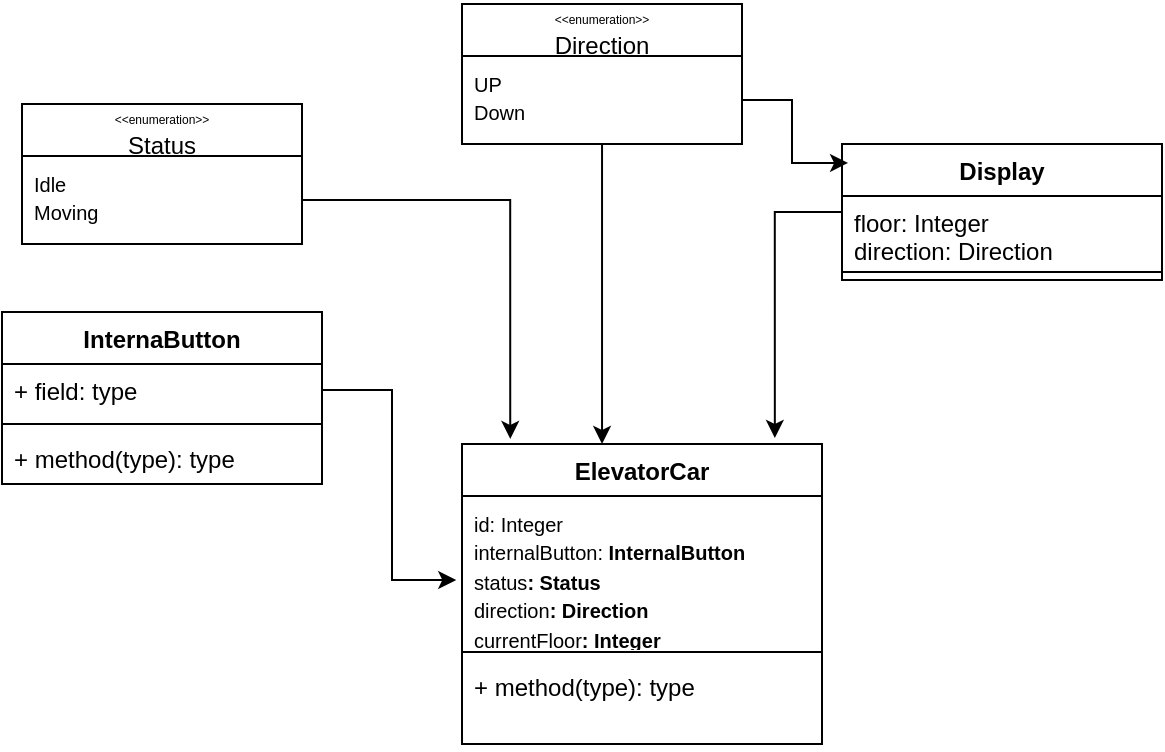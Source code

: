 <mxfile version="26.2.14">
  <diagram name="Page-1" id="6TltAOqpF7QTW61vlXQU">
    <mxGraphModel dx="485" dy="1412" grid="1" gridSize="10" guides="1" tooltips="1" connect="1" arrows="1" fold="1" page="1" pageScale="1" pageWidth="850" pageHeight="1100" math="0" shadow="0">
      <root>
        <mxCell id="0" />
        <mxCell id="1" parent="0" />
        <mxCell id="ZmnVdyL9AOzsVRhm2gg3-1" value="ElevatorCar" style="swimlane;fontStyle=1;align=center;verticalAlign=top;childLayout=stackLayout;horizontal=1;startSize=26;horizontalStack=0;resizeParent=1;resizeParentMax=0;resizeLast=0;collapsible=1;marginBottom=0;whiteSpace=wrap;html=1;" parent="1" vertex="1">
          <mxGeometry x="320" y="110" width="180" height="150" as="geometry">
            <mxRectangle x="310" y="30" width="100" height="30" as="alternateBounds" />
          </mxGeometry>
        </mxCell>
        <mxCell id="ZmnVdyL9AOzsVRhm2gg3-2" value="&lt;div&gt;&lt;font style=&quot;font-size: 10px;&quot;&gt;id: Integer&lt;/font&gt;&lt;/div&gt;&lt;font style=&quot;font-size: 10px;&quot;&gt;internalButton:&amp;nbsp;&lt;span style=&quot;text-align: center;&quot;&gt;&lt;b&gt;InternalButton&lt;/b&gt;&lt;br&gt;status&lt;/span&gt;&lt;span style=&quot;font-weight: 700; text-align: center;&quot;&gt;: Status&lt;/span&gt;&lt;/font&gt;&lt;div&gt;&lt;font style=&quot;font-size: 10px;&quot;&gt;&lt;span style=&quot;text-align: center;&quot;&gt;direction&lt;/span&gt;&lt;span style=&quot;font-weight: 700; text-align: center;&quot;&gt;: Direction&lt;/span&gt;&lt;/font&gt;&lt;/div&gt;&lt;div&gt;&lt;font style=&quot;font-size: 10px;&quot;&gt;&lt;span style=&quot;text-align: center;&quot;&gt;currentFloor&lt;/span&gt;&lt;span style=&quot;font-weight: 700; text-align: center;&quot;&gt;: Integer&lt;/span&gt;&lt;/font&gt;&lt;/div&gt;" style="text;strokeColor=none;fillColor=none;align=left;verticalAlign=top;spacingLeft=4;spacingRight=4;overflow=hidden;rotatable=0;points=[[0,0.5],[1,0.5]];portConstraint=eastwest;whiteSpace=wrap;html=1;" parent="ZmnVdyL9AOzsVRhm2gg3-1" vertex="1">
          <mxGeometry y="26" width="180" height="74" as="geometry" />
        </mxCell>
        <mxCell id="ZmnVdyL9AOzsVRhm2gg3-3" value="" style="line;strokeWidth=1;fillColor=none;align=left;verticalAlign=middle;spacingTop=-1;spacingLeft=3;spacingRight=3;rotatable=0;labelPosition=right;points=[];portConstraint=eastwest;strokeColor=inherit;" parent="ZmnVdyL9AOzsVRhm2gg3-1" vertex="1">
          <mxGeometry y="100" width="180" height="8" as="geometry" />
        </mxCell>
        <mxCell id="ZmnVdyL9AOzsVRhm2gg3-4" value="+ method(type): type" style="text;strokeColor=none;fillColor=none;align=left;verticalAlign=top;spacingLeft=4;spacingRight=4;overflow=hidden;rotatable=0;points=[[0,0.5],[1,0.5]];portConstraint=eastwest;whiteSpace=wrap;html=1;" parent="ZmnVdyL9AOzsVRhm2gg3-1" vertex="1">
          <mxGeometry y="108" width="180" height="42" as="geometry" />
        </mxCell>
        <mxCell id="cElMedajlHEyNHzFNVKe-14" value="&lt;div&gt;&lt;font style=&quot;font-size: 6px;&quot;&gt;&amp;lt;&amp;lt;enumeration&amp;gt;&amp;gt;&lt;/font&gt;&lt;/div&gt;Status" style="swimlane;fontStyle=0;childLayout=stackLayout;horizontal=1;startSize=26;fillColor=none;horizontalStack=0;resizeParent=1;resizeParentMax=0;resizeLast=0;collapsible=1;marginBottom=0;whiteSpace=wrap;html=1;" vertex="1" parent="1">
          <mxGeometry x="100" y="-60" width="140" height="70" as="geometry" />
        </mxCell>
        <mxCell id="cElMedajlHEyNHzFNVKe-16" value="&lt;font style=&quot;font-size: 10px;&quot;&gt;Idle&lt;/font&gt;&lt;div&gt;&lt;font style=&quot;font-size: 10px;&quot;&gt;Moving&lt;br&gt;&lt;/font&gt;&lt;div&gt;&lt;br&gt;&lt;/div&gt;&lt;/div&gt;" style="text;strokeColor=none;fillColor=none;align=left;verticalAlign=top;spacingLeft=4;spacingRight=4;overflow=hidden;rotatable=0;points=[[0,0.5],[1,0.5]];portConstraint=eastwest;whiteSpace=wrap;html=1;" vertex="1" parent="cElMedajlHEyNHzFNVKe-14">
          <mxGeometry y="26" width="140" height="44" as="geometry" />
        </mxCell>
        <mxCell id="cElMedajlHEyNHzFNVKe-22" style="edgeStyle=orthogonalEdgeStyle;rounded=0;orthogonalLoop=1;jettySize=auto;html=1;entryX=0.389;entryY=0;entryDx=0;entryDy=0;entryPerimeter=0;" edge="1" parent="1" source="cElMedajlHEyNHzFNVKe-20" target="ZmnVdyL9AOzsVRhm2gg3-1">
          <mxGeometry relative="1" as="geometry" />
        </mxCell>
        <mxCell id="cElMedajlHEyNHzFNVKe-20" value="&lt;div&gt;&lt;font style=&quot;font-size: 6px;&quot;&gt;&amp;lt;&amp;lt;enumeration&amp;gt;&amp;gt;&lt;/font&gt;&lt;/div&gt;Direction" style="swimlane;fontStyle=0;childLayout=stackLayout;horizontal=1;startSize=26;fillColor=none;horizontalStack=0;resizeParent=1;resizeParentMax=0;resizeLast=0;collapsible=1;marginBottom=0;whiteSpace=wrap;html=1;" vertex="1" parent="1">
          <mxGeometry x="320" y="-110" width="140" height="70" as="geometry" />
        </mxCell>
        <mxCell id="cElMedajlHEyNHzFNVKe-21" value="&lt;div&gt;&lt;div&gt;&lt;font style=&quot;font-size: 10px;&quot;&gt;UP&lt;br&gt;Down&lt;/font&gt;&lt;/div&gt;&lt;/div&gt;" style="text;strokeColor=none;fillColor=none;align=left;verticalAlign=top;spacingLeft=4;spacingRight=4;overflow=hidden;rotatable=0;points=[[0,0.5],[1,0.5]];portConstraint=eastwest;whiteSpace=wrap;html=1;" vertex="1" parent="cElMedajlHEyNHzFNVKe-20">
          <mxGeometry y="26" width="140" height="44" as="geometry" />
        </mxCell>
        <mxCell id="cElMedajlHEyNHzFNVKe-23" value="InternaButton" style="swimlane;fontStyle=1;align=center;verticalAlign=top;childLayout=stackLayout;horizontal=1;startSize=26;horizontalStack=0;resizeParent=1;resizeParentMax=0;resizeLast=0;collapsible=1;marginBottom=0;whiteSpace=wrap;html=1;" vertex="1" parent="1">
          <mxGeometry x="90" y="44" width="160" height="86" as="geometry" />
        </mxCell>
        <mxCell id="cElMedajlHEyNHzFNVKe-24" value="+ field: type" style="text;strokeColor=none;fillColor=none;align=left;verticalAlign=top;spacingLeft=4;spacingRight=4;overflow=hidden;rotatable=0;points=[[0,0.5],[1,0.5]];portConstraint=eastwest;whiteSpace=wrap;html=1;" vertex="1" parent="cElMedajlHEyNHzFNVKe-23">
          <mxGeometry y="26" width="160" height="26" as="geometry" />
        </mxCell>
        <mxCell id="cElMedajlHEyNHzFNVKe-25" value="" style="line;strokeWidth=1;fillColor=none;align=left;verticalAlign=middle;spacingTop=-1;spacingLeft=3;spacingRight=3;rotatable=0;labelPosition=right;points=[];portConstraint=eastwest;strokeColor=inherit;" vertex="1" parent="cElMedajlHEyNHzFNVKe-23">
          <mxGeometry y="52" width="160" height="8" as="geometry" />
        </mxCell>
        <mxCell id="cElMedajlHEyNHzFNVKe-26" value="+ method(type): type" style="text;strokeColor=none;fillColor=none;align=left;verticalAlign=top;spacingLeft=4;spacingRight=4;overflow=hidden;rotatable=0;points=[[0,0.5],[1,0.5]];portConstraint=eastwest;whiteSpace=wrap;html=1;" vertex="1" parent="cElMedajlHEyNHzFNVKe-23">
          <mxGeometry y="60" width="160" height="26" as="geometry" />
        </mxCell>
        <mxCell id="cElMedajlHEyNHzFNVKe-28" value="Display" style="swimlane;fontStyle=1;align=center;verticalAlign=top;childLayout=stackLayout;horizontal=1;startSize=26;horizontalStack=0;resizeParent=1;resizeParentMax=0;resizeLast=0;collapsible=1;marginBottom=0;whiteSpace=wrap;html=1;" vertex="1" parent="1">
          <mxGeometry x="510" y="-40" width="160" height="68" as="geometry" />
        </mxCell>
        <mxCell id="cElMedajlHEyNHzFNVKe-29" value="floor: Integer&lt;div&gt;direction: Direction&lt;br&gt;&lt;br&gt;&lt;/div&gt;" style="text;strokeColor=none;fillColor=none;align=left;verticalAlign=top;spacingLeft=4;spacingRight=4;overflow=hidden;rotatable=0;points=[[0,0.5],[1,0.5]];portConstraint=eastwest;whiteSpace=wrap;html=1;" vertex="1" parent="cElMedajlHEyNHzFNVKe-28">
          <mxGeometry y="26" width="160" height="34" as="geometry" />
        </mxCell>
        <mxCell id="cElMedajlHEyNHzFNVKe-30" value="" style="line;strokeWidth=1;fillColor=none;align=left;verticalAlign=middle;spacingTop=-1;spacingLeft=3;spacingRight=3;rotatable=0;labelPosition=right;points=[];portConstraint=eastwest;strokeColor=inherit;" vertex="1" parent="cElMedajlHEyNHzFNVKe-28">
          <mxGeometry y="60" width="160" height="8" as="geometry" />
        </mxCell>
        <mxCell id="cElMedajlHEyNHzFNVKe-32" style="edgeStyle=orthogonalEdgeStyle;rounded=0;orthogonalLoop=1;jettySize=auto;html=1;exitX=1;exitY=0.5;exitDx=0;exitDy=0;entryX=-0.016;entryY=0.568;entryDx=0;entryDy=0;entryPerimeter=0;" edge="1" parent="1" source="cElMedajlHEyNHzFNVKe-24" target="ZmnVdyL9AOzsVRhm2gg3-2">
          <mxGeometry relative="1" as="geometry" />
        </mxCell>
        <mxCell id="cElMedajlHEyNHzFNVKe-33" style="edgeStyle=orthogonalEdgeStyle;rounded=0;orthogonalLoop=1;jettySize=auto;html=1;entryX=0.134;entryY=-0.017;entryDx=0;entryDy=0;entryPerimeter=0;" edge="1" parent="1" source="cElMedajlHEyNHzFNVKe-16" target="ZmnVdyL9AOzsVRhm2gg3-1">
          <mxGeometry relative="1" as="geometry" />
        </mxCell>
        <mxCell id="cElMedajlHEyNHzFNVKe-34" style="edgeStyle=orthogonalEdgeStyle;rounded=0;orthogonalLoop=1;jettySize=auto;html=1;entryX=0.019;entryY=0.139;entryDx=0;entryDy=0;entryPerimeter=0;" edge="1" parent="1" source="cElMedajlHEyNHzFNVKe-21" target="cElMedajlHEyNHzFNVKe-28">
          <mxGeometry relative="1" as="geometry" />
        </mxCell>
        <mxCell id="cElMedajlHEyNHzFNVKe-35" style="edgeStyle=orthogonalEdgeStyle;rounded=0;orthogonalLoop=1;jettySize=auto;html=1;entryX=0.869;entryY=-0.02;entryDx=0;entryDy=0;entryPerimeter=0;" edge="1" parent="1" source="cElMedajlHEyNHzFNVKe-28" target="ZmnVdyL9AOzsVRhm2gg3-1">
          <mxGeometry relative="1" as="geometry" />
        </mxCell>
      </root>
    </mxGraphModel>
  </diagram>
</mxfile>
